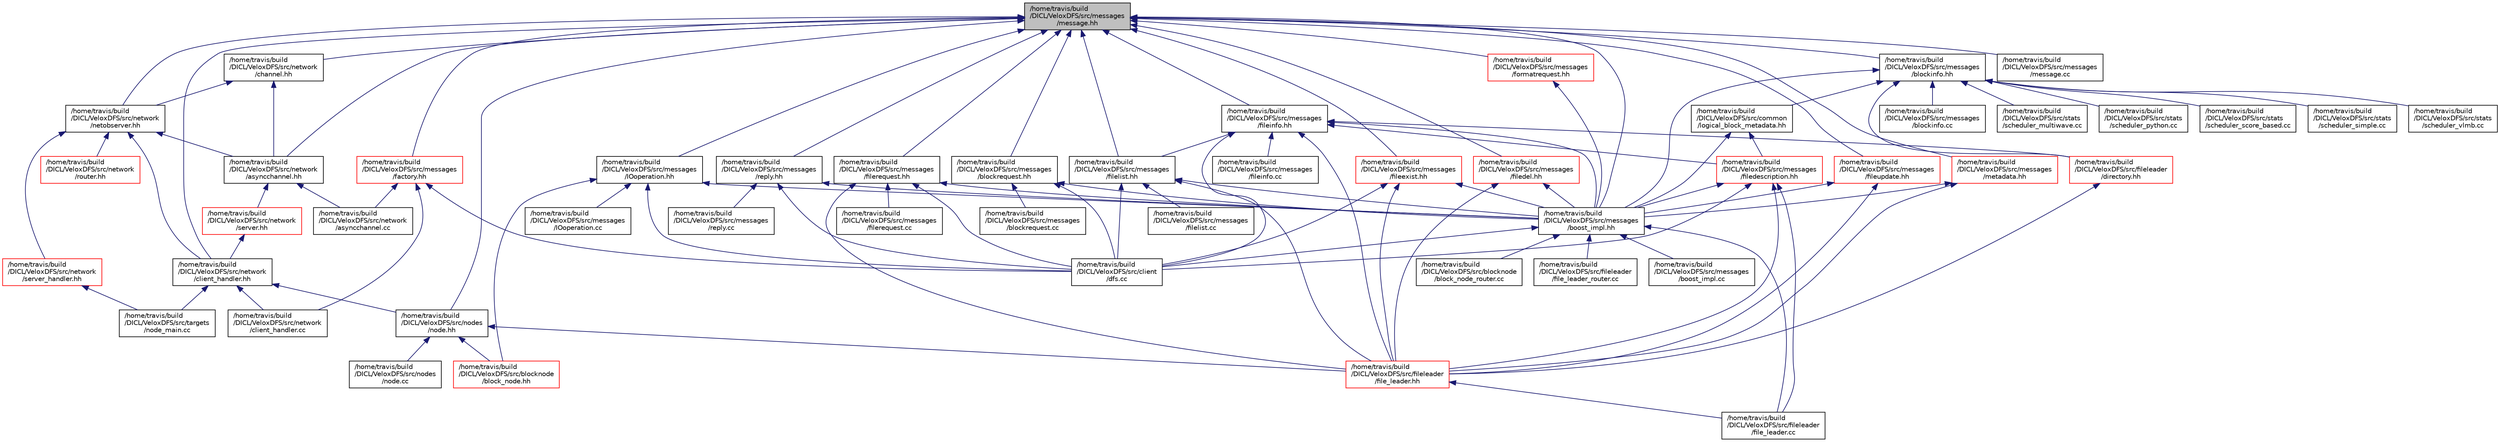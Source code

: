 digraph "/home/travis/build/DICL/VeloxDFS/src/messages/message.hh"
{
  edge [fontname="Helvetica",fontsize="10",labelfontname="Helvetica",labelfontsize="10"];
  node [fontname="Helvetica",fontsize="10",shape=record];
  Node1 [label="/home/travis/build\l/DICL/VeloxDFS/src/messages\l/message.hh",height=0.2,width=0.4,color="black", fillcolor="grey75", style="filled" fontcolor="black"];
  Node1 -> Node2 [dir="back",color="midnightblue",fontsize="10",style="solid",fontname="Helvetica"];
  Node2 [label="/home/travis/build\l/DICL/VeloxDFS/src/nodes\l/node.hh",height=0.2,width=0.4,color="black", fillcolor="white", style="filled",URL="$node_8hh.html"];
  Node2 -> Node3 [dir="back",color="midnightblue",fontsize="10",style="solid",fontname="Helvetica"];
  Node3 [label="/home/travis/build\l/DICL/VeloxDFS/src/blocknode\l/block_node.hh",height=0.2,width=0.4,color="red", fillcolor="white", style="filled",URL="$block__node_8hh.html"];
  Node2 -> Node4 [dir="back",color="midnightblue",fontsize="10",style="solid",fontname="Helvetica"];
  Node4 [label="/home/travis/build\l/DICL/VeloxDFS/src/fileleader\l/file_leader.hh",height=0.2,width=0.4,color="red", fillcolor="white", style="filled",URL="$file__leader_8hh.html"];
  Node4 -> Node5 [dir="back",color="midnightblue",fontsize="10",style="solid",fontname="Helvetica"];
  Node5 [label="/home/travis/build\l/DICL/VeloxDFS/src/fileleader\l/file_leader.cc",height=0.2,width=0.4,color="black", fillcolor="white", style="filled",URL="$file__leader_8cc.html"];
  Node2 -> Node6 [dir="back",color="midnightblue",fontsize="10",style="solid",fontname="Helvetica"];
  Node6 [label="/home/travis/build\l/DICL/VeloxDFS/src/nodes\l/node.cc",height=0.2,width=0.4,color="black", fillcolor="white", style="filled",URL="$node_8cc.html"];
  Node1 -> Node7 [dir="back",color="midnightblue",fontsize="10",style="solid",fontname="Helvetica"];
  Node7 [label="/home/travis/build\l/DICL/VeloxDFS/src/network\l/client_handler.hh",height=0.2,width=0.4,color="black", fillcolor="white", style="filled",URL="$client__handler_8hh.html"];
  Node7 -> Node2 [dir="back",color="midnightblue",fontsize="10",style="solid",fontname="Helvetica"];
  Node7 -> Node8 [dir="back",color="midnightblue",fontsize="10",style="solid",fontname="Helvetica"];
  Node8 [label="/home/travis/build\l/DICL/VeloxDFS/src/network\l/client_handler.cc",height=0.2,width=0.4,color="black", fillcolor="white", style="filled",URL="$client__handler_8cc.html"];
  Node7 -> Node9 [dir="back",color="midnightblue",fontsize="10",style="solid",fontname="Helvetica"];
  Node9 [label="/home/travis/build\l/DICL/VeloxDFS/src/targets\l/node_main.cc",height=0.2,width=0.4,color="black", fillcolor="white", style="filled",URL="$node__main_8cc.html"];
  Node1 -> Node10 [dir="back",color="midnightblue",fontsize="10",style="solid",fontname="Helvetica"];
  Node10 [label="/home/travis/build\l/DICL/VeloxDFS/src/network\l/netobserver.hh",height=0.2,width=0.4,color="black", fillcolor="white", style="filled",URL="$netobserver_8hh.html"];
  Node10 -> Node7 [dir="back",color="midnightblue",fontsize="10",style="solid",fontname="Helvetica"];
  Node10 -> Node11 [dir="back",color="midnightblue",fontsize="10",style="solid",fontname="Helvetica"];
  Node11 [label="/home/travis/build\l/DICL/VeloxDFS/src/network\l/asyncchannel.hh",height=0.2,width=0.4,color="black", fillcolor="white", style="filled",URL="$asyncchannel_8hh.html"];
  Node11 -> Node12 [dir="back",color="midnightblue",fontsize="10",style="solid",fontname="Helvetica"];
  Node12 [label="/home/travis/build\l/DICL/VeloxDFS/src/network\l/server.hh",height=0.2,width=0.4,color="red", fillcolor="white", style="filled",URL="$server_8hh.html"];
  Node12 -> Node7 [dir="back",color="midnightblue",fontsize="10",style="solid",fontname="Helvetica"];
  Node11 -> Node13 [dir="back",color="midnightblue",fontsize="10",style="solid",fontname="Helvetica"];
  Node13 [label="/home/travis/build\l/DICL/VeloxDFS/src/network\l/asyncchannel.cc",height=0.2,width=0.4,color="black", fillcolor="white", style="filled",URL="$asyncchannel_8cc.html"];
  Node10 -> Node14 [dir="back",color="midnightblue",fontsize="10",style="solid",fontname="Helvetica"];
  Node14 [label="/home/travis/build\l/DICL/VeloxDFS/src/network\l/router.hh",height=0.2,width=0.4,color="red", fillcolor="white", style="filled",URL="$router_8hh.html"];
  Node10 -> Node15 [dir="back",color="midnightblue",fontsize="10",style="solid",fontname="Helvetica"];
  Node15 [label="/home/travis/build\l/DICL/VeloxDFS/src/network\l/server_handler.hh",height=0.2,width=0.4,color="red", fillcolor="white", style="filled",URL="$server__handler_8hh.html"];
  Node15 -> Node9 [dir="back",color="midnightblue",fontsize="10",style="solid",fontname="Helvetica"];
  Node1 -> Node16 [dir="back",color="midnightblue",fontsize="10",style="solid",fontname="Helvetica"];
  Node16 [label="/home/travis/build\l/DICL/VeloxDFS/src/network\l/channel.hh",height=0.2,width=0.4,color="black", fillcolor="white", style="filled",URL="$channel_8hh.html"];
  Node16 -> Node10 [dir="back",color="midnightblue",fontsize="10",style="solid",fontname="Helvetica"];
  Node16 -> Node11 [dir="back",color="midnightblue",fontsize="10",style="solid",fontname="Helvetica"];
  Node1 -> Node11 [dir="back",color="midnightblue",fontsize="10",style="solid",fontname="Helvetica"];
  Node1 -> Node17 [dir="back",color="midnightblue",fontsize="10",style="solid",fontname="Helvetica"];
  Node17 [label="/home/travis/build\l/DICL/VeloxDFS/src/messages\l/IOoperation.hh",height=0.2,width=0.4,color="black", fillcolor="white", style="filled",URL="$IOoperation_8hh.html"];
  Node17 -> Node3 [dir="back",color="midnightblue",fontsize="10",style="solid",fontname="Helvetica"];
  Node17 -> Node18 [dir="back",color="midnightblue",fontsize="10",style="solid",fontname="Helvetica"];
  Node18 [label="/home/travis/build\l/DICL/VeloxDFS/src/messages\l/boost_impl.hh",height=0.2,width=0.4,color="black", fillcolor="white", style="filled",URL="$boost__impl_8hh.html"];
  Node18 -> Node19 [dir="back",color="midnightblue",fontsize="10",style="solid",fontname="Helvetica"];
  Node19 [label="/home/travis/build\l/DICL/VeloxDFS/src/blocknode\l/block_node_router.cc",height=0.2,width=0.4,color="black", fillcolor="white", style="filled",URL="$block__node__router_8cc.html"];
  Node18 -> Node20 [dir="back",color="midnightblue",fontsize="10",style="solid",fontname="Helvetica"];
  Node20 [label="/home/travis/build\l/DICL/VeloxDFS/src/client\l/dfs.cc",height=0.2,width=0.4,color="black", fillcolor="white", style="filled",URL="$dfs_8cc.html"];
  Node18 -> Node5 [dir="back",color="midnightblue",fontsize="10",style="solid",fontname="Helvetica"];
  Node18 -> Node21 [dir="back",color="midnightblue",fontsize="10",style="solid",fontname="Helvetica"];
  Node21 [label="/home/travis/build\l/DICL/VeloxDFS/src/fileleader\l/file_leader_router.cc",height=0.2,width=0.4,color="black", fillcolor="white", style="filled",URL="$file__leader__router_8cc.html"];
  Node18 -> Node22 [dir="back",color="midnightblue",fontsize="10",style="solid",fontname="Helvetica"];
  Node22 [label="/home/travis/build\l/DICL/VeloxDFS/src/messages\l/boost_impl.cc",height=0.2,width=0.4,color="black", fillcolor="white", style="filled",URL="$boost__impl_8cc.html"];
  Node17 -> Node20 [dir="back",color="midnightblue",fontsize="10",style="solid",fontname="Helvetica"];
  Node17 -> Node23 [dir="back",color="midnightblue",fontsize="10",style="solid",fontname="Helvetica"];
  Node23 [label="/home/travis/build\l/DICL/VeloxDFS/src/messages\l/IOoperation.cc",height=0.2,width=0.4,color="black", fillcolor="white", style="filled",URL="$IOoperation_8cc.html"];
  Node1 -> Node18 [dir="back",color="midnightblue",fontsize="10",style="solid",fontname="Helvetica"];
  Node1 -> Node24 [dir="back",color="midnightblue",fontsize="10",style="solid",fontname="Helvetica"];
  Node24 [label="/home/travis/build\l/DICL/VeloxDFS/src/messages\l/fileinfo.hh",height=0.2,width=0.4,color="black", fillcolor="white", style="filled",URL="$fileinfo_8hh.html"];
  Node24 -> Node18 [dir="back",color="midnightblue",fontsize="10",style="solid",fontname="Helvetica"];
  Node24 -> Node25 [dir="back",color="midnightblue",fontsize="10",style="solid",fontname="Helvetica"];
  Node25 [label="/home/travis/build\l/DICL/VeloxDFS/src/messages\l/filelist.hh",height=0.2,width=0.4,color="black", fillcolor="white", style="filled",URL="$filelist_8hh.html"];
  Node25 -> Node18 [dir="back",color="midnightblue",fontsize="10",style="solid",fontname="Helvetica"];
  Node25 -> Node20 [dir="back",color="midnightblue",fontsize="10",style="solid",fontname="Helvetica"];
  Node25 -> Node4 [dir="back",color="midnightblue",fontsize="10",style="solid",fontname="Helvetica"];
  Node25 -> Node26 [dir="back",color="midnightblue",fontsize="10",style="solid",fontname="Helvetica"];
  Node26 [label="/home/travis/build\l/DICL/VeloxDFS/src/messages\l/filelist.cc",height=0.2,width=0.4,color="black", fillcolor="white", style="filled",URL="$filelist_8cc.html"];
  Node24 -> Node27 [dir="back",color="midnightblue",fontsize="10",style="solid",fontname="Helvetica"];
  Node27 [label="/home/travis/build\l/DICL/VeloxDFS/src/messages\l/filedescription.hh",height=0.2,width=0.4,color="red", fillcolor="white", style="filled",URL="$filedescription_8hh.html"];
  Node27 -> Node18 [dir="back",color="midnightblue",fontsize="10",style="solid",fontname="Helvetica"];
  Node27 -> Node20 [dir="back",color="midnightblue",fontsize="10",style="solid",fontname="Helvetica"];
  Node27 -> Node4 [dir="back",color="midnightblue",fontsize="10",style="solid",fontname="Helvetica"];
  Node27 -> Node5 [dir="back",color="midnightblue",fontsize="10",style="solid",fontname="Helvetica"];
  Node24 -> Node20 [dir="back",color="midnightblue",fontsize="10",style="solid",fontname="Helvetica"];
  Node24 -> Node28 [dir="back",color="midnightblue",fontsize="10",style="solid",fontname="Helvetica"];
  Node28 [label="/home/travis/build\l/DICL/VeloxDFS/src/fileleader\l/directory.hh",height=0.2,width=0.4,color="red", fillcolor="white", style="filled",URL="$directory_8hh.html"];
  Node28 -> Node4 [dir="back",color="midnightblue",fontsize="10",style="solid",fontname="Helvetica"];
  Node24 -> Node4 [dir="back",color="midnightblue",fontsize="10",style="solid",fontname="Helvetica"];
  Node24 -> Node29 [dir="back",color="midnightblue",fontsize="10",style="solid",fontname="Helvetica"];
  Node29 [label="/home/travis/build\l/DICL/VeloxDFS/src/messages\l/fileinfo.cc",height=0.2,width=0.4,color="black", fillcolor="white", style="filled",URL="$fileinfo_8cc.html"];
  Node1 -> Node25 [dir="back",color="midnightblue",fontsize="10",style="solid",fontname="Helvetica"];
  Node1 -> Node30 [dir="back",color="midnightblue",fontsize="10",style="solid",fontname="Helvetica"];
  Node30 [label="/home/travis/build\l/DICL/VeloxDFS/src/messages\l/blockinfo.hh",height=0.2,width=0.4,color="black", fillcolor="white", style="filled",URL="$blockinfo_8hh.html"];
  Node30 -> Node18 [dir="back",color="midnightblue",fontsize="10",style="solid",fontname="Helvetica"];
  Node30 -> Node31 [dir="back",color="midnightblue",fontsize="10",style="solid",fontname="Helvetica"];
  Node31 [label="/home/travis/build\l/DICL/VeloxDFS/src/common\l/logical_block_metadata.hh",height=0.2,width=0.4,color="black", fillcolor="white", style="filled",URL="$logical__block__metadata_8hh.html"];
  Node31 -> Node27 [dir="back",color="midnightblue",fontsize="10",style="solid",fontname="Helvetica"];
  Node31 -> Node18 [dir="back",color="midnightblue",fontsize="10",style="solid",fontname="Helvetica"];
  Node30 -> Node28 [dir="back",color="midnightblue",fontsize="10",style="solid",fontname="Helvetica"];
  Node30 -> Node32 [dir="back",color="midnightblue",fontsize="10",style="solid",fontname="Helvetica"];
  Node32 [label="/home/travis/build\l/DICL/VeloxDFS/src/messages\l/blockinfo.cc",height=0.2,width=0.4,color="black", fillcolor="white", style="filled",URL="$blockinfo_8cc.html"];
  Node30 -> Node33 [dir="back",color="midnightblue",fontsize="10",style="solid",fontname="Helvetica"];
  Node33 [label="/home/travis/build\l/DICL/VeloxDFS/src/stats\l/scheduler_multiwave.cc",height=0.2,width=0.4,color="black", fillcolor="white", style="filled",URL="$scheduler__multiwave_8cc.html"];
  Node30 -> Node34 [dir="back",color="midnightblue",fontsize="10",style="solid",fontname="Helvetica"];
  Node34 [label="/home/travis/build\l/DICL/VeloxDFS/src/stats\l/scheduler_python.cc",height=0.2,width=0.4,color="black", fillcolor="white", style="filled",URL="$scheduler__python_8cc.html"];
  Node30 -> Node35 [dir="back",color="midnightblue",fontsize="10",style="solid",fontname="Helvetica"];
  Node35 [label="/home/travis/build\l/DICL/VeloxDFS/src/stats\l/scheduler_score_based.cc",height=0.2,width=0.4,color="black", fillcolor="white", style="filled",URL="$scheduler__score__based_8cc.html"];
  Node30 -> Node36 [dir="back",color="midnightblue",fontsize="10",style="solid",fontname="Helvetica"];
  Node36 [label="/home/travis/build\l/DICL/VeloxDFS/src/stats\l/scheduler_simple.cc",height=0.2,width=0.4,color="black", fillcolor="white", style="filled",URL="$scheduler__simple_8cc.html"];
  Node30 -> Node37 [dir="back",color="midnightblue",fontsize="10",style="solid",fontname="Helvetica"];
  Node37 [label="/home/travis/build\l/DICL/VeloxDFS/src/stats\l/scheduler_vlmb.cc",height=0.2,width=0.4,color="black", fillcolor="white", style="filled",URL="$scheduler__vlmb_8cc.html"];
  Node1 -> Node38 [dir="back",color="midnightblue",fontsize="10",style="solid",fontname="Helvetica"];
  Node38 [label="/home/travis/build\l/DICL/VeloxDFS/src/messages\l/reply.hh",height=0.2,width=0.4,color="black", fillcolor="white", style="filled",URL="$reply_8hh.html"];
  Node38 -> Node18 [dir="back",color="midnightblue",fontsize="10",style="solid",fontname="Helvetica"];
  Node38 -> Node20 [dir="back",color="midnightblue",fontsize="10",style="solid",fontname="Helvetica"];
  Node38 -> Node39 [dir="back",color="midnightblue",fontsize="10",style="solid",fontname="Helvetica"];
  Node39 [label="/home/travis/build\l/DICL/VeloxDFS/src/messages\l/reply.cc",height=0.2,width=0.4,color="black", fillcolor="white", style="filled",URL="$reply_8cc.html"];
  Node1 -> Node40 [dir="back",color="midnightblue",fontsize="10",style="solid",fontname="Helvetica"];
  Node40 [label="/home/travis/build\l/DICL/VeloxDFS/src/messages\l/filerequest.hh",height=0.2,width=0.4,color="black", fillcolor="white", style="filled",URL="$filerequest_8hh.html"];
  Node40 -> Node18 [dir="back",color="midnightblue",fontsize="10",style="solid",fontname="Helvetica"];
  Node40 -> Node20 [dir="back",color="midnightblue",fontsize="10",style="solid",fontname="Helvetica"];
  Node40 -> Node4 [dir="back",color="midnightblue",fontsize="10",style="solid",fontname="Helvetica"];
  Node40 -> Node41 [dir="back",color="midnightblue",fontsize="10",style="solid",fontname="Helvetica"];
  Node41 [label="/home/travis/build\l/DICL/VeloxDFS/src/messages\l/filerequest.cc",height=0.2,width=0.4,color="black", fillcolor="white", style="filled",URL="$filerequest_8cc.html"];
  Node1 -> Node42 [dir="back",color="midnightblue",fontsize="10",style="solid",fontname="Helvetica"];
  Node42 [label="/home/travis/build\l/DICL/VeloxDFS/src/messages\l/blockrequest.hh",height=0.2,width=0.4,color="black", fillcolor="white", style="filled",URL="$blockrequest_8hh.html"];
  Node42 -> Node18 [dir="back",color="midnightblue",fontsize="10",style="solid",fontname="Helvetica"];
  Node42 -> Node20 [dir="back",color="midnightblue",fontsize="10",style="solid",fontname="Helvetica"];
  Node42 -> Node43 [dir="back",color="midnightblue",fontsize="10",style="solid",fontname="Helvetica"];
  Node43 [label="/home/travis/build\l/DICL/VeloxDFS/src/messages\l/blockrequest.cc",height=0.2,width=0.4,color="black", fillcolor="white", style="filled",URL="$blockrequest_8cc.html"];
  Node1 -> Node44 [dir="back",color="midnightblue",fontsize="10",style="solid",fontname="Helvetica"];
  Node44 [label="/home/travis/build\l/DICL/VeloxDFS/src/messages\l/filedel.hh",height=0.2,width=0.4,color="red", fillcolor="white", style="filled",URL="$filedel_8hh.html"];
  Node44 -> Node18 [dir="back",color="midnightblue",fontsize="10",style="solid",fontname="Helvetica"];
  Node44 -> Node4 [dir="back",color="midnightblue",fontsize="10",style="solid",fontname="Helvetica"];
  Node1 -> Node45 [dir="back",color="midnightblue",fontsize="10",style="solid",fontname="Helvetica"];
  Node45 [label="/home/travis/build\l/DICL/VeloxDFS/src/messages\l/formatrequest.hh",height=0.2,width=0.4,color="red", fillcolor="white", style="filled",URL="$formatrequest_8hh.html"];
  Node45 -> Node18 [dir="back",color="midnightblue",fontsize="10",style="solid",fontname="Helvetica"];
  Node1 -> Node46 [dir="back",color="midnightblue",fontsize="10",style="solid",fontname="Helvetica"];
  Node46 [label="/home/travis/build\l/DICL/VeloxDFS/src/messages\l/fileexist.hh",height=0.2,width=0.4,color="red", fillcolor="white", style="filled",URL="$fileexist_8hh.html"];
  Node46 -> Node18 [dir="back",color="midnightblue",fontsize="10",style="solid",fontname="Helvetica"];
  Node46 -> Node20 [dir="back",color="midnightblue",fontsize="10",style="solid",fontname="Helvetica"];
  Node46 -> Node4 [dir="back",color="midnightblue",fontsize="10",style="solid",fontname="Helvetica"];
  Node1 -> Node47 [dir="back",color="midnightblue",fontsize="10",style="solid",fontname="Helvetica"];
  Node47 [label="/home/travis/build\l/DICL/VeloxDFS/src/messages\l/fileupdate.hh",height=0.2,width=0.4,color="red", fillcolor="white", style="filled",URL="$fileupdate_8hh.html"];
  Node47 -> Node18 [dir="back",color="midnightblue",fontsize="10",style="solid",fontname="Helvetica"];
  Node47 -> Node4 [dir="back",color="midnightblue",fontsize="10",style="solid",fontname="Helvetica"];
  Node1 -> Node48 [dir="back",color="midnightblue",fontsize="10",style="solid",fontname="Helvetica"];
  Node48 [label="/home/travis/build\l/DICL/VeloxDFS/src/messages\l/metadata.hh",height=0.2,width=0.4,color="red", fillcolor="white", style="filled",URL="$messages_2metadata_8hh.html"];
  Node48 -> Node18 [dir="back",color="midnightblue",fontsize="10",style="solid",fontname="Helvetica"];
  Node48 -> Node4 [dir="back",color="midnightblue",fontsize="10",style="solid",fontname="Helvetica"];
  Node1 -> Node49 [dir="back",color="midnightblue",fontsize="10",style="solid",fontname="Helvetica"];
  Node49 [label="/home/travis/build\l/DICL/VeloxDFS/src/messages\l/factory.hh",height=0.2,width=0.4,color="red", fillcolor="white", style="filled",URL="$factory_8hh.html"];
  Node49 -> Node20 [dir="back",color="midnightblue",fontsize="10",style="solid",fontname="Helvetica"];
  Node49 -> Node13 [dir="back",color="midnightblue",fontsize="10",style="solid",fontname="Helvetica"];
  Node49 -> Node8 [dir="back",color="midnightblue",fontsize="10",style="solid",fontname="Helvetica"];
  Node1 -> Node50 [dir="back",color="midnightblue",fontsize="10",style="solid",fontname="Helvetica"];
  Node50 [label="/home/travis/build\l/DICL/VeloxDFS/src/messages\l/message.cc",height=0.2,width=0.4,color="black", fillcolor="white", style="filled",URL="$message_8cc.html"];
}
